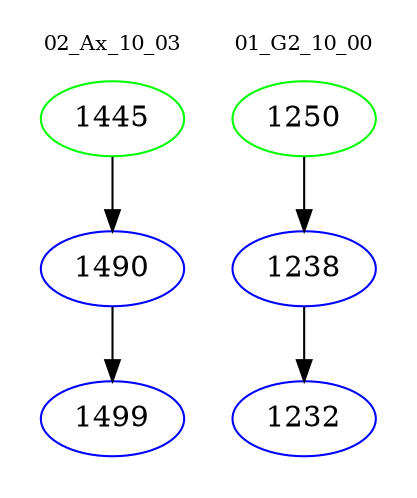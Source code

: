 digraph{
subgraph cluster_0 {
color = white
label = "02_Ax_10_03";
fontsize=10;
T0_1445 [label="1445", color="green"]
T0_1445 -> T0_1490 [color="black"]
T0_1490 [label="1490", color="blue"]
T0_1490 -> T0_1499 [color="black"]
T0_1499 [label="1499", color="blue"]
}
subgraph cluster_1 {
color = white
label = "01_G2_10_00";
fontsize=10;
T1_1250 [label="1250", color="green"]
T1_1250 -> T1_1238 [color="black"]
T1_1238 [label="1238", color="blue"]
T1_1238 -> T1_1232 [color="black"]
T1_1232 [label="1232", color="blue"]
}
}
